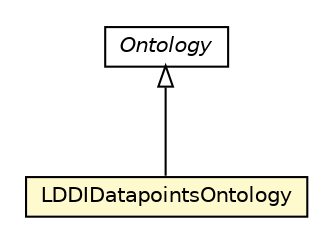 #!/usr/local/bin/dot
#
# Class diagram 
# Generated by UMLGraph version R5_6-24-gf6e263 (http://www.umlgraph.org/)
#

digraph G {
	edge [fontname="Helvetica",fontsize=10,labelfontname="Helvetica",labelfontsize=10];
	node [fontname="Helvetica",fontsize=10,shape=plaintext];
	nodesep=0.25;
	ranksep=0.5;
	// org.universAAL.ontology.lddi.config.datapoints.LDDIDatapointsOntology
	c226049 [label=<<table title="org.universAAL.ontology.lddi.config.datapoints.LDDIDatapointsOntology" border="0" cellborder="1" cellspacing="0" cellpadding="2" port="p" bgcolor="lemonChiffon" href="./LDDIDatapointsOntology.html">
		<tr><td><table border="0" cellspacing="0" cellpadding="1">
<tr><td align="center" balign="center"> LDDIDatapointsOntology </td></tr>
		</table></td></tr>
		</table>>, URL="./LDDIDatapointsOntology.html", fontname="Helvetica", fontcolor="black", fontsize=10.0];
	//org.universAAL.ontology.lddi.config.datapoints.LDDIDatapointsOntology extends org.universAAL.middleware.owl.Ontology
	c226212:p -> c226049:p [dir=back,arrowtail=empty];
	// org.universAAL.middleware.owl.Ontology
	c226212 [label=<<table title="org.universAAL.middleware.owl.Ontology" border="0" cellborder="1" cellspacing="0" cellpadding="2" port="p" href="http://java.sun.com/j2se/1.4.2/docs/api/org/universAAL/middleware/owl/Ontology.html">
		<tr><td><table border="0" cellspacing="0" cellpadding="1">
<tr><td align="center" balign="center"><font face="Helvetica-Oblique"> Ontology </font></td></tr>
		</table></td></tr>
		</table>>, URL="http://java.sun.com/j2se/1.4.2/docs/api/org/universAAL/middleware/owl/Ontology.html", fontname="Helvetica", fontcolor="black", fontsize=10.0];
}


